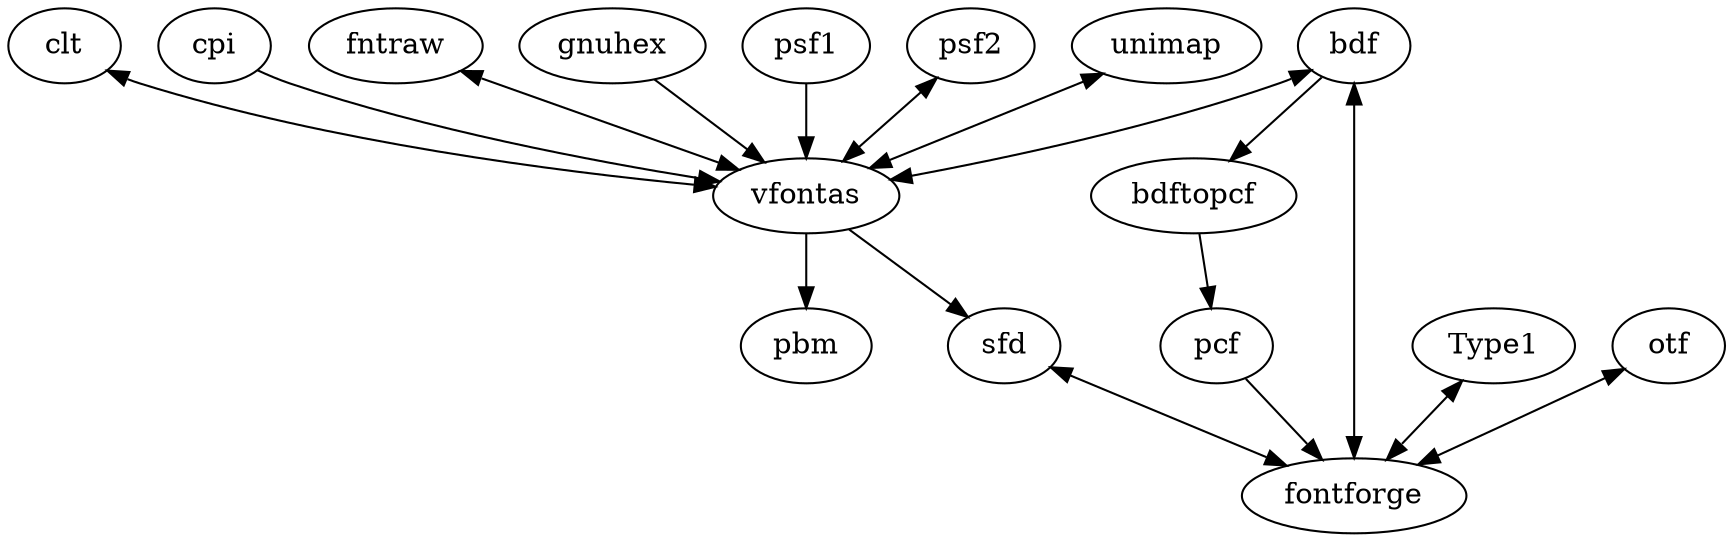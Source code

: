 digraph {
	bdf -> vfontas [dir=both];
	clt -> vfontas [dir=both];
	cpi -> vfontas;
	fntraw -> vfontas [dir=both];
	gnuhex -> vfontas;
	psf1 -> vfontas;
	psf2 -> vfontas [dir=both];
	unimap -> vfontas [dir=both];
	vfontas -> pbm;
	vfontas -> sfd;
	bdf -> bdftopcf;
	bdftopcf -> pcf;
	bdf -> fontforge [dir=both];
	pcf -> fontforge;
	Type1 -> fontforge [dir=both];
	sfd -> fontforge [dir=both];
	otf -> fontforge [dir=both];
}
